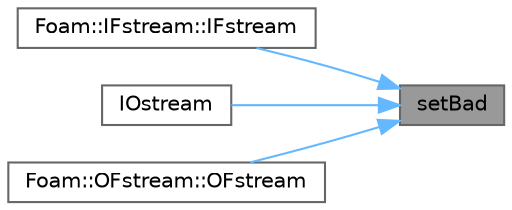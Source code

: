digraph "setBad"
{
 // LATEX_PDF_SIZE
  bgcolor="transparent";
  edge [fontname=Helvetica,fontsize=10,labelfontname=Helvetica,labelfontsize=10];
  node [fontname=Helvetica,fontsize=10,shape=box,height=0.2,width=0.4];
  rankdir="RL";
  Node1 [id="Node000001",label="setBad",height=0.2,width=0.4,color="gray40", fillcolor="grey60", style="filled", fontcolor="black",tooltip=" "];
  Node1 -> Node2 [id="edge1_Node000001_Node000002",dir="back",color="steelblue1",style="solid",tooltip=" "];
  Node2 [id="Node000002",label="Foam::IFstream::IFstream",height=0.2,width=0.4,color="grey40", fillcolor="white", style="filled",URL="$classFoam_1_1IFstream.html#a44e3cfdad61ef8186a1193e583707961",tooltip=" "];
  Node1 -> Node3 [id="edge2_Node000001_Node000003",dir="back",color="steelblue1",style="solid",tooltip=" "];
  Node3 [id="Node000003",label="IOstream",height=0.2,width=0.4,color="grey40", fillcolor="white", style="filled",URL="$classFoam_1_1IOstream.html#a430689a84e73b0b0d4e3e327a7754fbe",tooltip=" "];
  Node1 -> Node4 [id="edge3_Node000001_Node000004",dir="back",color="steelblue1",style="solid",tooltip=" "];
  Node4 [id="Node000004",label="Foam::OFstream::OFstream",height=0.2,width=0.4,color="grey40", fillcolor="white", style="filled",URL="$classFoam_1_1OFstream.html#aa8dc436eb7869e89f28cf7918f1f4fa4",tooltip=" "];
}
